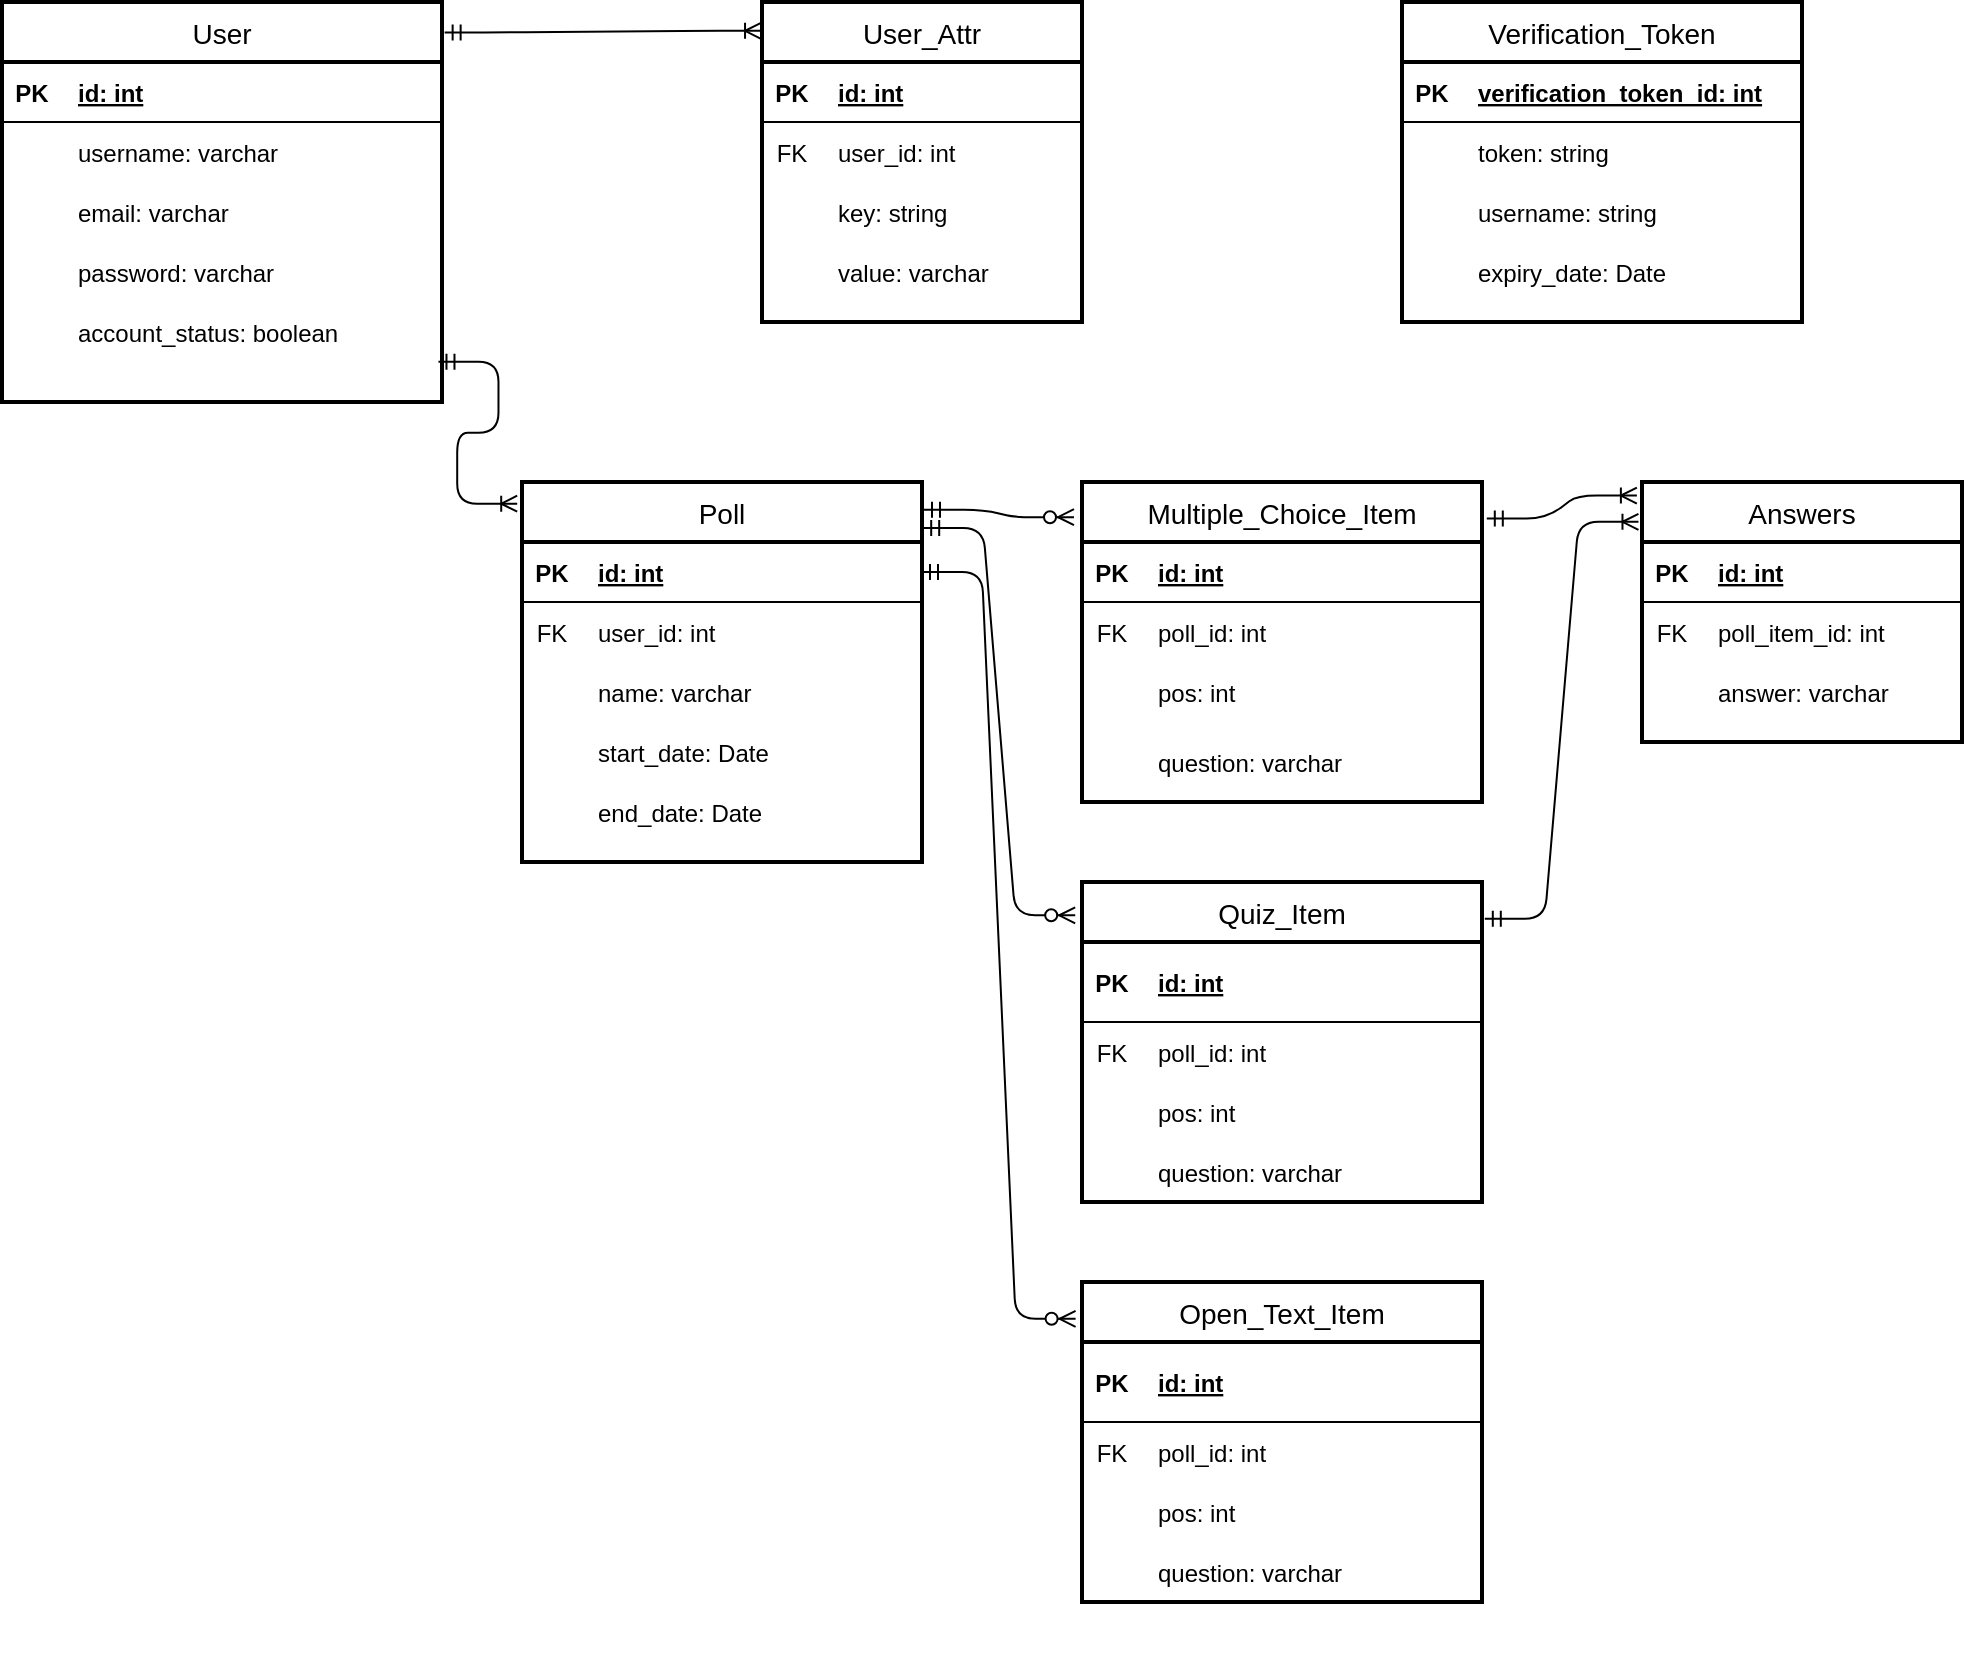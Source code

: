 <mxfile version="13.9.7" type="google"><diagram id="Y2u06sh6tK30Ib6qwfq3" name="Page-1"><mxGraphModel dx="2062" dy="1065" grid="1" gridSize="10" guides="1" tooltips="1" connect="1" arrows="1" fold="1" page="1" pageScale="1" pageWidth="827" pageHeight="1169" math="0" shadow="0"><root><mxCell id="0"/><mxCell id="1" parent="0"/><mxCell id="01xSbYK-40TW6NdzSRDy-83" value="" style="edgeStyle=entityRelationEdgeStyle;fontSize=12;html=1;endArrow=ERoneToMany;startArrow=ERmandOne;exitX=1.006;exitY=0.076;exitDx=0;exitDy=0;exitPerimeter=0;entryX=-0.003;entryY=0.09;entryDx=0;entryDy=0;entryPerimeter=0;" parent="1" source="01xSbYK-40TW6NdzSRDy-1" target="01xSbYK-40TW6NdzSRDy-45" edge="1"><mxGeometry width="100" height="100" relative="1" as="geometry"><mxPoint x="380" y="200" as="sourcePoint"/><mxPoint x="480" y="100" as="targetPoint"/></mxGeometry></mxCell><mxCell id="01xSbYK-40TW6NdzSRDy-1" value="User" style="swimlane;childLayout=stackLayout;horizontal=1;startSize=30;horizontalStack=0;rounded=1;fontSize=14;fontStyle=0;strokeWidth=2;resizeParent=0;resizeLast=1;shadow=0;dashed=0;align=center;arcSize=0;" parent="1" vertex="1"><mxGeometry x="100" y="80" width="220" height="200" as="geometry"/></mxCell><mxCell id="01xSbYK-40TW6NdzSRDy-3" value="" style="shape=table;startSize=0;container=1;collapsible=1;childLayout=tableLayout;fixedRows=1;rowLines=0;fontStyle=0;align=center;resizeLast=1;strokeColor=none;fillColor=none;" parent="01xSbYK-40TW6NdzSRDy-1" vertex="1"><mxGeometry y="30" width="220" height="170" as="geometry"/></mxCell><mxCell id="01xSbYK-40TW6NdzSRDy-4" value="" style="shape=partialRectangle;collapsible=0;dropTarget=0;pointerEvents=0;fillColor=none;top=0;left=0;bottom=1;right=0;points=[[0,0.5],[1,0.5]];portConstraint=eastwest;" parent="01xSbYK-40TW6NdzSRDy-3" vertex="1"><mxGeometry width="220" height="30" as="geometry"/></mxCell><mxCell id="01xSbYK-40TW6NdzSRDy-5" value="PK" style="shape=partialRectangle;connectable=0;fillColor=none;top=0;left=0;bottom=0;right=0;fontStyle=1;overflow=hidden;" parent="01xSbYK-40TW6NdzSRDy-4" vertex="1"><mxGeometry width="30" height="30" as="geometry"/></mxCell><mxCell id="01xSbYK-40TW6NdzSRDy-6" value="id: int" style="shape=partialRectangle;connectable=0;fillColor=none;top=0;left=0;bottom=0;right=0;align=left;spacingLeft=6;fontStyle=5;overflow=hidden;" parent="01xSbYK-40TW6NdzSRDy-4" vertex="1"><mxGeometry x="30" width="190" height="30" as="geometry"/></mxCell><mxCell id="01xSbYK-40TW6NdzSRDy-42" value="" style="shape=partialRectangle;collapsible=0;dropTarget=0;pointerEvents=0;fillColor=none;top=0;left=0;bottom=0;right=0;points=[[0,0.5],[1,0.5]];portConstraint=eastwest;" parent="01xSbYK-40TW6NdzSRDy-3" vertex="1"><mxGeometry y="30" width="220" height="30" as="geometry"/></mxCell><mxCell id="01xSbYK-40TW6NdzSRDy-43" value="" style="shape=partialRectangle;connectable=0;fillColor=none;top=0;left=0;bottom=0;right=0;editable=1;overflow=hidden;" parent="01xSbYK-40TW6NdzSRDy-42" vertex="1"><mxGeometry width="30" height="30" as="geometry"/></mxCell><mxCell id="01xSbYK-40TW6NdzSRDy-44" value="username: varchar" style="shape=partialRectangle;connectable=0;fillColor=none;top=0;left=0;bottom=0;right=0;align=left;spacingLeft=6;overflow=hidden;" parent="01xSbYK-40TW6NdzSRDy-42" vertex="1"><mxGeometry x="30" width="190" height="30" as="geometry"/></mxCell><mxCell id="01xSbYK-40TW6NdzSRDy-7" value="" style="shape=partialRectangle;collapsible=0;dropTarget=0;pointerEvents=0;fillColor=none;top=0;left=0;bottom=0;right=0;points=[[0,0.5],[1,0.5]];portConstraint=eastwest;" parent="01xSbYK-40TW6NdzSRDy-3" vertex="1"><mxGeometry y="60" width="220" height="30" as="geometry"/></mxCell><mxCell id="01xSbYK-40TW6NdzSRDy-8" value="" style="shape=partialRectangle;connectable=0;fillColor=none;top=0;left=0;bottom=0;right=0;editable=1;overflow=hidden;" parent="01xSbYK-40TW6NdzSRDy-7" vertex="1"><mxGeometry width="30" height="30" as="geometry"/></mxCell><mxCell id="01xSbYK-40TW6NdzSRDy-9" value="email: varchar" style="shape=partialRectangle;connectable=0;fillColor=none;top=0;left=0;bottom=0;right=0;align=left;spacingLeft=6;overflow=hidden;" parent="01xSbYK-40TW6NdzSRDy-7" vertex="1"><mxGeometry x="30" width="190" height="30" as="geometry"/></mxCell><mxCell id="01xSbYK-40TW6NdzSRDy-10" value="" style="shape=partialRectangle;collapsible=0;dropTarget=0;pointerEvents=0;fillColor=none;top=0;left=0;bottom=0;right=0;points=[[0,0.5],[1,0.5]];portConstraint=eastwest;" parent="01xSbYK-40TW6NdzSRDy-3" vertex="1"><mxGeometry y="90" width="220" height="30" as="geometry"/></mxCell><mxCell id="01xSbYK-40TW6NdzSRDy-11" value="" style="shape=partialRectangle;connectable=0;fillColor=none;top=0;left=0;bottom=0;right=0;editable=1;overflow=hidden;" parent="01xSbYK-40TW6NdzSRDy-10" vertex="1"><mxGeometry width="30" height="30" as="geometry"/></mxCell><mxCell id="01xSbYK-40TW6NdzSRDy-12" value="password: varchar" style="shape=partialRectangle;connectable=0;fillColor=none;top=0;left=0;bottom=0;right=0;align=left;spacingLeft=6;overflow=hidden;" parent="01xSbYK-40TW6NdzSRDy-10" vertex="1"><mxGeometry x="30" width="190" height="30" as="geometry"/></mxCell><mxCell id="01xSbYK-40TW6NdzSRDy-16" value="" style="shape=partialRectangle;collapsible=0;dropTarget=0;pointerEvents=0;fillColor=none;top=0;left=0;bottom=0;right=0;points=[[0,0.5],[1,0.5]];portConstraint=eastwest;" parent="01xSbYK-40TW6NdzSRDy-3" vertex="1"><mxGeometry y="120" width="220" height="30" as="geometry"/></mxCell><mxCell id="01xSbYK-40TW6NdzSRDy-17" value="" style="shape=partialRectangle;connectable=0;fillColor=none;top=0;left=0;bottom=0;right=0;editable=1;overflow=hidden;" parent="01xSbYK-40TW6NdzSRDy-16" vertex="1"><mxGeometry width="30" height="30" as="geometry"/></mxCell><mxCell id="01xSbYK-40TW6NdzSRDy-18" value="account_status: boolean" style="shape=partialRectangle;connectable=0;fillColor=none;top=0;left=0;bottom=0;right=0;align=left;spacingLeft=6;overflow=hidden;" parent="01xSbYK-40TW6NdzSRDy-16" vertex="1"><mxGeometry x="30" width="190" height="30" as="geometry"/></mxCell><mxCell id="01xSbYK-40TW6NdzSRDy-45" value="User_Attr" style="swimlane;childLayout=stackLayout;horizontal=1;startSize=30;horizontalStack=0;rounded=1;fontSize=14;fontStyle=0;strokeWidth=2;resizeParent=0;resizeLast=1;shadow=0;dashed=0;align=center;arcSize=0;" parent="1" vertex="1"><mxGeometry x="480" y="80" width="160" height="160" as="geometry"/></mxCell><mxCell id="01xSbYK-40TW6NdzSRDy-47" value="" style="shape=table;startSize=0;container=1;collapsible=1;childLayout=tableLayout;fixedRows=1;rowLines=0;fontStyle=0;align=center;resizeLast=1;strokeColor=none;fillColor=none;" parent="01xSbYK-40TW6NdzSRDy-45" vertex="1"><mxGeometry y="30" width="160" height="130" as="geometry"/></mxCell><mxCell id="01xSbYK-40TW6NdzSRDy-54" value="" style="shape=partialRectangle;collapsible=0;dropTarget=0;pointerEvents=0;fillColor=none;top=0;left=0;bottom=1;right=0;points=[[0,0.5],[1,0.5]];portConstraint=eastwest;" parent="01xSbYK-40TW6NdzSRDy-47" vertex="1"><mxGeometry width="160" height="30" as="geometry"/></mxCell><mxCell id="01xSbYK-40TW6NdzSRDy-55" value="PK" style="shape=partialRectangle;connectable=0;fillColor=none;top=0;left=0;bottom=0;right=0;fontStyle=1;overflow=hidden;" parent="01xSbYK-40TW6NdzSRDy-54" vertex="1"><mxGeometry width="30" height="30" as="geometry"/></mxCell><mxCell id="01xSbYK-40TW6NdzSRDy-56" value="id: int" style="shape=partialRectangle;connectable=0;fillColor=none;top=0;left=0;bottom=0;right=0;align=left;spacingLeft=6;fontStyle=5;overflow=hidden;" parent="01xSbYK-40TW6NdzSRDy-54" vertex="1"><mxGeometry x="30" width="130" height="30" as="geometry"/></mxCell><mxCell id="01xSbYK-40TW6NdzSRDy-51" value="" style="shape=partialRectangle;collapsible=0;dropTarget=0;pointerEvents=0;fillColor=none;top=0;left=0;bottom=0;right=0;points=[[0,0.5],[1,0.5]];portConstraint=eastwest;" parent="01xSbYK-40TW6NdzSRDy-47" vertex="1"><mxGeometry y="30" width="160" height="30" as="geometry"/></mxCell><mxCell id="01xSbYK-40TW6NdzSRDy-52" value="FK" style="shape=partialRectangle;connectable=0;fillColor=none;top=0;left=0;bottom=0;right=0;fontStyle=0;overflow=hidden;" parent="01xSbYK-40TW6NdzSRDy-51" vertex="1"><mxGeometry width="30" height="30" as="geometry"/></mxCell><mxCell id="01xSbYK-40TW6NdzSRDy-53" value="user_id: int" style="shape=partialRectangle;connectable=0;fillColor=none;top=0;left=0;bottom=0;right=0;align=left;spacingLeft=6;fontStyle=0;overflow=hidden;" parent="01xSbYK-40TW6NdzSRDy-51" vertex="1"><mxGeometry x="30" width="130" height="30" as="geometry"/></mxCell><mxCell id="01xSbYK-40TW6NdzSRDy-57" value="" style="shape=partialRectangle;collapsible=0;dropTarget=0;pointerEvents=0;fillColor=none;top=0;left=0;bottom=0;right=0;points=[[0,0.5],[1,0.5]];portConstraint=eastwest;" parent="01xSbYK-40TW6NdzSRDy-47" vertex="1"><mxGeometry y="60" width="160" height="30" as="geometry"/></mxCell><mxCell id="01xSbYK-40TW6NdzSRDy-58" value="" style="shape=partialRectangle;connectable=0;fillColor=none;top=0;left=0;bottom=0;right=0;editable=1;overflow=hidden;" parent="01xSbYK-40TW6NdzSRDy-57" vertex="1"><mxGeometry width="30" height="30" as="geometry"/></mxCell><mxCell id="01xSbYK-40TW6NdzSRDy-59" value="key: string" style="shape=partialRectangle;connectable=0;fillColor=none;top=0;left=0;bottom=0;right=0;align=left;spacingLeft=6;overflow=hidden;" parent="01xSbYK-40TW6NdzSRDy-57" vertex="1"><mxGeometry x="30" width="130" height="30" as="geometry"/></mxCell><mxCell id="01xSbYK-40TW6NdzSRDy-63" value="" style="shape=partialRectangle;collapsible=0;dropTarget=0;pointerEvents=0;fillColor=none;top=0;left=0;bottom=0;right=0;points=[[0,0.5],[1,0.5]];portConstraint=eastwest;" parent="01xSbYK-40TW6NdzSRDy-47" vertex="1"><mxGeometry y="90" width="160" height="30" as="geometry"/></mxCell><mxCell id="01xSbYK-40TW6NdzSRDy-64" value="" style="shape=partialRectangle;connectable=0;fillColor=none;top=0;left=0;bottom=0;right=0;editable=1;overflow=hidden;" parent="01xSbYK-40TW6NdzSRDy-63" vertex="1"><mxGeometry width="30" height="30" as="geometry"/></mxCell><mxCell id="01xSbYK-40TW6NdzSRDy-65" value="value: varchar" style="shape=partialRectangle;connectable=0;fillColor=none;top=0;left=0;bottom=0;right=0;align=left;spacingLeft=6;overflow=hidden;" parent="01xSbYK-40TW6NdzSRDy-63" vertex="1"><mxGeometry x="30" width="130" height="30" as="geometry"/></mxCell><mxCell id="01xSbYK-40TW6NdzSRDy-212" value="" style="edgeStyle=entityRelationEdgeStyle;fontSize=12;html=1;endArrow=ERoneToMany;startArrow=ERmandOne;exitX=0.992;exitY=0.997;exitDx=0;exitDy=0;exitPerimeter=0;entryX=-0.012;entryY=0.057;entryDx=0;entryDy=0;entryPerimeter=0;" parent="1" source="01xSbYK-40TW6NdzSRDy-16" target="01xSbYK-40TW6NdzSRDy-84" edge="1"><mxGeometry width="100" height="100" relative="1" as="geometry"><mxPoint x="331.32" y="105.2" as="sourcePoint"/><mxPoint x="489.52" y="104.4" as="targetPoint"/></mxGeometry></mxCell><mxCell id="01xSbYK-40TW6NdzSRDy-213" value="" style="edgeStyle=entityRelationEdgeStyle;fontSize=12;html=1;endArrow=ERzeroToMany;startArrow=ERmandOne;exitX=1.005;exitY=0.073;exitDx=0;exitDy=0;exitPerimeter=0;entryX=-0.02;entryY=0.11;entryDx=0;entryDy=0;entryPerimeter=0;" parent="1" source="01xSbYK-40TW6NdzSRDy-84" target="01xSbYK-40TW6NdzSRDy-188" edge="1"><mxGeometry width="100" height="100" relative="1" as="geometry"><mxPoint x="360" y="500" as="sourcePoint"/><mxPoint x="630" y="334" as="targetPoint"/></mxGeometry></mxCell><mxCell id="01xSbYK-40TW6NdzSRDy-214" value="" style="edgeStyle=entityRelationEdgeStyle;fontSize=12;html=1;endArrow=ERoneToMany;startArrow=ERmandOne;exitX=1.012;exitY=0.114;exitDx=0;exitDy=0;exitPerimeter=0;entryX=-0.016;entryY=0.052;entryDx=0;entryDy=0;entryPerimeter=0;" parent="1" source="01xSbYK-40TW6NdzSRDy-188" target="01xSbYK-40TW6NdzSRDy-119" edge="1"><mxGeometry width="100" height="100" relative="1" as="geometry"><mxPoint x="860" y="510" as="sourcePoint"/><mxPoint x="910" y="350" as="targetPoint"/></mxGeometry></mxCell><mxCell id="01xSbYK-40TW6NdzSRDy-84" value="Poll" style="swimlane;childLayout=stackLayout;horizontal=1;startSize=30;horizontalStack=0;rounded=1;fontSize=14;fontStyle=0;strokeWidth=2;resizeParent=0;resizeLast=1;shadow=0;dashed=0;align=center;arcSize=0;" parent="1" vertex="1"><mxGeometry x="360" y="320" width="200" height="190" as="geometry"/></mxCell><mxCell id="01xSbYK-40TW6NdzSRDy-86" value="" style="shape=table;startSize=0;container=1;collapsible=1;childLayout=tableLayout;fixedRows=1;rowLines=0;fontStyle=0;align=center;resizeLast=1;strokeColor=none;fillColor=none;" parent="01xSbYK-40TW6NdzSRDy-84" vertex="1"><mxGeometry y="30" width="200" height="160" as="geometry"/></mxCell><mxCell id="01xSbYK-40TW6NdzSRDy-93" value="" style="shape=partialRectangle;collapsible=0;dropTarget=0;pointerEvents=0;fillColor=none;top=0;left=0;bottom=1;right=0;points=[[0,0.5],[1,0.5]];portConstraint=eastwest;" parent="01xSbYK-40TW6NdzSRDy-86" vertex="1"><mxGeometry width="200" height="30" as="geometry"/></mxCell><mxCell id="01xSbYK-40TW6NdzSRDy-94" value="PK" style="shape=partialRectangle;connectable=0;fillColor=none;top=0;left=0;bottom=0;right=0;fontStyle=1;overflow=hidden;" parent="01xSbYK-40TW6NdzSRDy-93" vertex="1"><mxGeometry width="30" height="30" as="geometry"/></mxCell><mxCell id="01xSbYK-40TW6NdzSRDy-95" value="id: int" style="shape=partialRectangle;connectable=0;fillColor=none;top=0;left=0;bottom=0;right=0;align=left;spacingLeft=6;fontStyle=5;overflow=hidden;" parent="01xSbYK-40TW6NdzSRDy-93" vertex="1"><mxGeometry x="30" width="170" height="30" as="geometry"/></mxCell><mxCell id="01xSbYK-40TW6NdzSRDy-209" value="" style="shape=partialRectangle;collapsible=0;dropTarget=0;pointerEvents=0;fillColor=none;top=0;left=0;bottom=0;right=0;points=[[0,0.5],[1,0.5]];portConstraint=eastwest;" parent="01xSbYK-40TW6NdzSRDy-86" vertex="1"><mxGeometry y="30" width="200" height="30" as="geometry"/></mxCell><mxCell id="01xSbYK-40TW6NdzSRDy-210" value="FK" style="shape=partialRectangle;connectable=0;fillColor=none;top=0;left=0;bottom=0;right=0;fontStyle=0;overflow=hidden;" parent="01xSbYK-40TW6NdzSRDy-209" vertex="1"><mxGeometry width="30" height="30" as="geometry"/></mxCell><mxCell id="01xSbYK-40TW6NdzSRDy-211" value="user_id: int" style="shape=partialRectangle;connectable=0;fillColor=none;top=0;left=0;bottom=0;right=0;align=left;spacingLeft=6;fontStyle=0;overflow=hidden;" parent="01xSbYK-40TW6NdzSRDy-209" vertex="1"><mxGeometry x="30" width="170" height="30" as="geometry"/></mxCell><mxCell id="01xSbYK-40TW6NdzSRDy-87" value="" style="shape=partialRectangle;collapsible=0;dropTarget=0;pointerEvents=0;fillColor=none;top=0;left=0;bottom=0;right=0;points=[[0,0.5],[1,0.5]];portConstraint=eastwest;" parent="01xSbYK-40TW6NdzSRDy-86" vertex="1"><mxGeometry y="60" width="200" height="30" as="geometry"/></mxCell><mxCell id="01xSbYK-40TW6NdzSRDy-88" value="" style="shape=partialRectangle;connectable=0;fillColor=none;top=0;left=0;bottom=0;right=0;editable=1;overflow=hidden;" parent="01xSbYK-40TW6NdzSRDy-87" vertex="1"><mxGeometry width="30" height="30" as="geometry"/></mxCell><mxCell id="01xSbYK-40TW6NdzSRDy-89" value="name: varchar" style="shape=partialRectangle;connectable=0;fillColor=none;top=0;left=0;bottom=0;right=0;align=left;spacingLeft=6;overflow=hidden;" parent="01xSbYK-40TW6NdzSRDy-87" vertex="1"><mxGeometry x="30" width="170" height="30" as="geometry"/></mxCell><mxCell id="01xSbYK-40TW6NdzSRDy-96" value="" style="shape=partialRectangle;collapsible=0;dropTarget=0;pointerEvents=0;fillColor=none;top=0;left=0;bottom=0;right=0;points=[[0,0.5],[1,0.5]];portConstraint=eastwest;" parent="01xSbYK-40TW6NdzSRDy-86" vertex="1"><mxGeometry y="90" width="200" height="30" as="geometry"/></mxCell><mxCell id="01xSbYK-40TW6NdzSRDy-97" value="" style="shape=partialRectangle;connectable=0;fillColor=none;top=0;left=0;bottom=0;right=0;editable=1;overflow=hidden;" parent="01xSbYK-40TW6NdzSRDy-96" vertex="1"><mxGeometry width="30" height="30" as="geometry"/></mxCell><mxCell id="01xSbYK-40TW6NdzSRDy-98" value="start_date: Date" style="shape=partialRectangle;connectable=0;fillColor=none;top=0;left=0;bottom=0;right=0;align=left;spacingLeft=6;overflow=hidden;" parent="01xSbYK-40TW6NdzSRDy-96" vertex="1"><mxGeometry x="30" width="170" height="30" as="geometry"/></mxCell><mxCell id="01xSbYK-40TW6NdzSRDy-99" value="" style="shape=partialRectangle;collapsible=0;dropTarget=0;pointerEvents=0;fillColor=none;top=0;left=0;bottom=0;right=0;points=[[0,0.5],[1,0.5]];portConstraint=eastwest;" parent="01xSbYK-40TW6NdzSRDy-86" vertex="1"><mxGeometry y="120" width="200" height="30" as="geometry"/></mxCell><mxCell id="01xSbYK-40TW6NdzSRDy-100" value="" style="shape=partialRectangle;connectable=0;fillColor=none;top=0;left=0;bottom=0;right=0;editable=1;overflow=hidden;" parent="01xSbYK-40TW6NdzSRDy-99" vertex="1"><mxGeometry width="30" height="30" as="geometry"/></mxCell><mxCell id="01xSbYK-40TW6NdzSRDy-101" value="end_date: Date" style="shape=partialRectangle;connectable=0;fillColor=none;top=0;left=0;bottom=0;right=0;align=left;spacingLeft=6;overflow=hidden;" parent="01xSbYK-40TW6NdzSRDy-99" vertex="1"><mxGeometry x="30" width="170" height="30" as="geometry"/></mxCell><mxCell id="01xSbYK-40TW6NdzSRDy-232" value="" style="edgeStyle=entityRelationEdgeStyle;fontSize=12;html=1;endArrow=ERzeroToMany;startArrow=ERmandOne;exitX=1.003;exitY=0.121;exitDx=0;exitDy=0;exitPerimeter=0;entryX=-0.017;entryY=0.104;entryDx=0;entryDy=0;entryPerimeter=0;" parent="1" source="01xSbYK-40TW6NdzSRDy-84" target="01xSbYK-40TW6NdzSRDy-233" edge="1"><mxGeometry width="100" height="100" relative="1" as="geometry"><mxPoint x="571" y="343.87" as="sourcePoint"/><mxPoint x="630" y="493" as="targetPoint"/></mxGeometry></mxCell><mxCell id="01xSbYK-40TW6NdzSRDy-188" value="Multiple_Choice_Item" style="swimlane;childLayout=stackLayout;horizontal=1;startSize=30;horizontalStack=0;rounded=1;fontSize=14;fontStyle=0;strokeWidth=2;resizeParent=0;resizeLast=1;shadow=0;dashed=0;align=center;arcSize=0;" parent="1" vertex="1"><mxGeometry x="640" y="320" width="200" height="160" as="geometry"/></mxCell><mxCell id="01xSbYK-40TW6NdzSRDy-189" value="" style="shape=table;startSize=0;container=1;collapsible=1;childLayout=tableLayout;fixedRows=1;rowLines=0;fontStyle=0;align=center;resizeLast=1;strokeColor=none;fillColor=none;" parent="01xSbYK-40TW6NdzSRDy-188" vertex="1"><mxGeometry y="30" width="200" height="130" as="geometry"/></mxCell><mxCell id="01xSbYK-40TW6NdzSRDy-190" value="" style="shape=partialRectangle;collapsible=0;dropTarget=0;pointerEvents=0;fillColor=none;top=0;left=0;bottom=1;right=0;points=[[0,0.5],[1,0.5]];portConstraint=eastwest;" parent="01xSbYK-40TW6NdzSRDy-189" vertex="1"><mxGeometry width="200" height="30" as="geometry"/></mxCell><mxCell id="01xSbYK-40TW6NdzSRDy-191" value="PK" style="shape=partialRectangle;connectable=0;fillColor=none;top=0;left=0;bottom=0;right=0;fontStyle=1;overflow=hidden;" parent="01xSbYK-40TW6NdzSRDy-190" vertex="1"><mxGeometry width="30" height="30" as="geometry"/></mxCell><mxCell id="01xSbYK-40TW6NdzSRDy-192" value="id: int" style="shape=partialRectangle;connectable=0;fillColor=none;top=0;left=0;bottom=0;right=0;align=left;spacingLeft=6;fontStyle=5;overflow=hidden;" parent="01xSbYK-40TW6NdzSRDy-190" vertex="1"><mxGeometry x="30" width="170" height="30" as="geometry"/></mxCell><mxCell id="01xSbYK-40TW6NdzSRDy-193" value="" style="shape=partialRectangle;collapsible=0;dropTarget=0;pointerEvents=0;fillColor=none;top=0;left=0;bottom=0;right=0;points=[[0,0.5],[1,0.5]];portConstraint=eastwest;" parent="01xSbYK-40TW6NdzSRDy-189" vertex="1"><mxGeometry y="30" width="200" height="30" as="geometry"/></mxCell><mxCell id="01xSbYK-40TW6NdzSRDy-194" value="FK" style="shape=partialRectangle;connectable=0;fillColor=none;top=0;left=0;bottom=0;right=0;fontStyle=0;overflow=hidden;" parent="01xSbYK-40TW6NdzSRDy-193" vertex="1"><mxGeometry width="30" height="30" as="geometry"/></mxCell><mxCell id="01xSbYK-40TW6NdzSRDy-195" value="poll_id: int" style="shape=partialRectangle;connectable=0;fillColor=none;top=0;left=0;bottom=0;right=0;align=left;spacingLeft=6;fontStyle=0;overflow=hidden;" parent="01xSbYK-40TW6NdzSRDy-193" vertex="1"><mxGeometry x="30" width="170" height="30" as="geometry"/></mxCell><mxCell id="01xSbYK-40TW6NdzSRDy-249" value="" style="shape=partialRectangle;collapsible=0;dropTarget=0;pointerEvents=0;fillColor=none;top=0;left=0;bottom=0;right=0;points=[[0,0.5],[1,0.5]];portConstraint=eastwest;" parent="01xSbYK-40TW6NdzSRDy-189" vertex="1"><mxGeometry y="60" width="200" height="30" as="geometry"/></mxCell><mxCell id="01xSbYK-40TW6NdzSRDy-250" value="" style="shape=partialRectangle;connectable=0;fillColor=none;top=0;left=0;bottom=0;right=0;editable=1;overflow=hidden;" parent="01xSbYK-40TW6NdzSRDy-249" vertex="1"><mxGeometry width="30" height="30" as="geometry"/></mxCell><mxCell id="01xSbYK-40TW6NdzSRDy-251" value="pos: int" style="shape=partialRectangle;connectable=0;fillColor=none;top=0;left=0;bottom=0;right=0;align=left;spacingLeft=6;overflow=hidden;" parent="01xSbYK-40TW6NdzSRDy-249" vertex="1"><mxGeometry x="30" width="170" height="30" as="geometry"/></mxCell><mxCell id="01xSbYK-40TW6NdzSRDy-196" value="" style="shape=partialRectangle;collapsible=0;dropTarget=0;pointerEvents=0;fillColor=none;top=0;left=0;bottom=0;right=0;points=[[0,0.5],[1,0.5]];portConstraint=eastwest;" parent="01xSbYK-40TW6NdzSRDy-189" vertex="1"><mxGeometry y="90" width="200" height="40" as="geometry"/></mxCell><mxCell id="01xSbYK-40TW6NdzSRDy-197" value="" style="shape=partialRectangle;connectable=0;fillColor=none;top=0;left=0;bottom=0;right=0;editable=1;overflow=hidden;" parent="01xSbYK-40TW6NdzSRDy-196" vertex="1"><mxGeometry width="30" height="40" as="geometry"/></mxCell><mxCell id="01xSbYK-40TW6NdzSRDy-198" value="question: varchar" style="shape=partialRectangle;connectable=0;fillColor=none;top=0;left=0;bottom=0;right=0;align=left;spacingLeft=6;overflow=hidden;" parent="01xSbYK-40TW6NdzSRDy-196" vertex="1"><mxGeometry x="30" width="170" height="40" as="geometry"/></mxCell><mxCell id="01xSbYK-40TW6NdzSRDy-119" value="Answers" style="swimlane;childLayout=stackLayout;horizontal=1;startSize=30;horizontalStack=0;rounded=1;fontSize=14;fontStyle=0;strokeWidth=2;resizeParent=0;resizeLast=1;shadow=0;dashed=0;align=center;arcSize=0;" parent="1" vertex="1"><mxGeometry x="920" y="320" width="160" height="130" as="geometry"/></mxCell><mxCell id="01xSbYK-40TW6NdzSRDy-120" value="" style="shape=table;startSize=0;container=1;collapsible=1;childLayout=tableLayout;fixedRows=1;rowLines=0;fontStyle=0;align=center;resizeLast=1;strokeColor=none;fillColor=none;" parent="01xSbYK-40TW6NdzSRDy-119" vertex="1"><mxGeometry y="30" width="160" height="100" as="geometry"/></mxCell><mxCell id="01xSbYK-40TW6NdzSRDy-121" value="" style="shape=partialRectangle;collapsible=0;dropTarget=0;pointerEvents=0;fillColor=none;top=0;left=0;bottom=1;right=0;points=[[0,0.5],[1,0.5]];portConstraint=eastwest;" parent="01xSbYK-40TW6NdzSRDy-120" vertex="1"><mxGeometry width="160" height="30" as="geometry"/></mxCell><mxCell id="01xSbYK-40TW6NdzSRDy-122" value="PK" style="shape=partialRectangle;connectable=0;fillColor=none;top=0;left=0;bottom=0;right=0;fontStyle=1;overflow=hidden;" parent="01xSbYK-40TW6NdzSRDy-121" vertex="1"><mxGeometry width="30" height="30" as="geometry"/></mxCell><mxCell id="01xSbYK-40TW6NdzSRDy-123" value="id: int" style="shape=partialRectangle;connectable=0;fillColor=none;top=0;left=0;bottom=0;right=0;align=left;spacingLeft=6;fontStyle=5;overflow=hidden;" parent="01xSbYK-40TW6NdzSRDy-121" vertex="1"><mxGeometry x="30" width="130" height="30" as="geometry"/></mxCell><mxCell id="01xSbYK-40TW6NdzSRDy-124" value="" style="shape=partialRectangle;collapsible=0;dropTarget=0;pointerEvents=0;fillColor=none;top=0;left=0;bottom=0;right=0;points=[[0,0.5],[1,0.5]];portConstraint=eastwest;" parent="01xSbYK-40TW6NdzSRDy-120" vertex="1"><mxGeometry y="30" width="160" height="30" as="geometry"/></mxCell><mxCell id="01xSbYK-40TW6NdzSRDy-125" value="FK" style="shape=partialRectangle;connectable=0;fillColor=none;top=0;left=0;bottom=0;right=0;fontStyle=0;overflow=hidden;" parent="01xSbYK-40TW6NdzSRDy-124" vertex="1"><mxGeometry width="30" height="30" as="geometry"/></mxCell><mxCell id="01xSbYK-40TW6NdzSRDy-126" value="poll_item_id: int" style="shape=partialRectangle;connectable=0;fillColor=none;top=0;left=0;bottom=0;right=0;align=left;spacingLeft=6;fontStyle=0;overflow=hidden;" parent="01xSbYK-40TW6NdzSRDy-124" vertex="1"><mxGeometry x="30" width="130" height="30" as="geometry"/></mxCell><mxCell id="01xSbYK-40TW6NdzSRDy-127" value="" style="shape=partialRectangle;collapsible=0;dropTarget=0;pointerEvents=0;fillColor=none;top=0;left=0;bottom=0;right=0;points=[[0,0.5],[1,0.5]];portConstraint=eastwest;" parent="01xSbYK-40TW6NdzSRDy-120" vertex="1"><mxGeometry y="60" width="160" height="30" as="geometry"/></mxCell><mxCell id="01xSbYK-40TW6NdzSRDy-128" value="" style="shape=partialRectangle;connectable=0;fillColor=none;top=0;left=0;bottom=0;right=0;editable=1;overflow=hidden;" parent="01xSbYK-40TW6NdzSRDy-127" vertex="1"><mxGeometry width="30" height="30" as="geometry"/></mxCell><mxCell id="01xSbYK-40TW6NdzSRDy-129" value="answer: varchar" style="shape=partialRectangle;connectable=0;fillColor=none;top=0;left=0;bottom=0;right=0;align=left;spacingLeft=6;overflow=hidden;" parent="01xSbYK-40TW6NdzSRDy-127" vertex="1"><mxGeometry x="30" width="130" height="30" as="geometry"/></mxCell><mxCell id="01xSbYK-40TW6NdzSRDy-247" value="" style="edgeStyle=entityRelationEdgeStyle;fontSize=12;html=1;endArrow=ERoneToMany;startArrow=ERmandOne;exitX=1.007;exitY=0.115;exitDx=0;exitDy=0;exitPerimeter=0;entryX=-0.011;entryY=0.153;entryDx=0;entryDy=0;entryPerimeter=0;" parent="1" source="01xSbYK-40TW6NdzSRDy-233" target="01xSbYK-40TW6NdzSRDy-119" edge="1"><mxGeometry width="100" height="100" relative="1" as="geometry"><mxPoint x="852.4" y="500.0" as="sourcePoint"/><mxPoint x="928.56" y="500.65" as="targetPoint"/></mxGeometry></mxCell><mxCell id="01xSbYK-40TW6NdzSRDy-248" value="" style="edgeStyle=entityRelationEdgeStyle;fontSize=12;html=1;endArrow=ERzeroToMany;startArrow=ERmandOne;exitX=1;exitY=0.5;exitDx=0;exitDy=0;entryX=-0.016;entryY=0.115;entryDx=0;entryDy=0;entryPerimeter=0;" parent="1" source="01xSbYK-40TW6NdzSRDy-93" target="01xSbYK-40TW6NdzSRDy-215" edge="1"><mxGeometry width="100" height="100" relative="1" as="geometry"><mxPoint x="570.6" y="352.99" as="sourcePoint"/><mxPoint x="648.8" y="503.39" as="targetPoint"/></mxGeometry></mxCell><mxCell id="01xSbYK-40TW6NdzSRDy-215" value="Open_Text_Item" style="swimlane;childLayout=stackLayout;horizontal=1;startSize=30;horizontalStack=0;rounded=1;fontSize=14;fontStyle=0;strokeWidth=2;resizeParent=0;resizeLast=1;shadow=0;dashed=0;align=center;arcSize=0;" parent="1" vertex="1"><mxGeometry x="640" y="720" width="200" height="160" as="geometry"/></mxCell><mxCell id="01xSbYK-40TW6NdzSRDy-216" value="" style="shape=table;startSize=0;container=1;collapsible=1;childLayout=tableLayout;fixedRows=1;rowLines=0;fontStyle=0;align=center;resizeLast=1;strokeColor=none;fillColor=none;" parent="01xSbYK-40TW6NdzSRDy-215" vertex="1"><mxGeometry y="30" width="200" height="160" as="geometry"/></mxCell><mxCell id="01xSbYK-40TW6NdzSRDy-217" value="" style="shape=partialRectangle;collapsible=0;dropTarget=0;pointerEvents=0;fillColor=none;top=0;left=0;bottom=1;right=0;points=[[0,0.5],[1,0.5]];portConstraint=eastwest;" parent="01xSbYK-40TW6NdzSRDy-216" vertex="1"><mxGeometry width="200" height="40" as="geometry"/></mxCell><mxCell id="01xSbYK-40TW6NdzSRDy-218" value="PK" style="shape=partialRectangle;connectable=0;fillColor=none;top=0;left=0;bottom=0;right=0;fontStyle=1;overflow=hidden;" parent="01xSbYK-40TW6NdzSRDy-217" vertex="1"><mxGeometry width="30" height="40" as="geometry"/></mxCell><mxCell id="01xSbYK-40TW6NdzSRDy-219" value="id: int" style="shape=partialRectangle;connectable=0;fillColor=none;top=0;left=0;bottom=0;right=0;align=left;spacingLeft=6;fontStyle=5;overflow=hidden;" parent="01xSbYK-40TW6NdzSRDy-217" vertex="1"><mxGeometry x="30" width="170" height="40" as="geometry"/></mxCell><mxCell id="01xSbYK-40TW6NdzSRDy-220" value="" style="shape=partialRectangle;collapsible=0;dropTarget=0;pointerEvents=0;fillColor=none;top=0;left=0;bottom=0;right=0;points=[[0,0.5],[1,0.5]];portConstraint=eastwest;" parent="01xSbYK-40TW6NdzSRDy-216" vertex="1"><mxGeometry y="40" width="200" height="30" as="geometry"/></mxCell><mxCell id="01xSbYK-40TW6NdzSRDy-221" value="FK" style="shape=partialRectangle;connectable=0;fillColor=none;top=0;left=0;bottom=0;right=0;fontStyle=0;overflow=hidden;" parent="01xSbYK-40TW6NdzSRDy-220" vertex="1"><mxGeometry width="30" height="30" as="geometry"/></mxCell><mxCell id="01xSbYK-40TW6NdzSRDy-222" value="poll_id: int" style="shape=partialRectangle;connectable=0;fillColor=none;top=0;left=0;bottom=0;right=0;align=left;spacingLeft=6;fontStyle=0;overflow=hidden;" parent="01xSbYK-40TW6NdzSRDy-220" vertex="1"><mxGeometry x="30" width="170" height="30" as="geometry"/></mxCell><mxCell id="01xSbYK-40TW6NdzSRDy-255" value="" style="shape=partialRectangle;collapsible=0;dropTarget=0;pointerEvents=0;fillColor=none;top=0;left=0;bottom=0;right=0;points=[[0,0.5],[1,0.5]];portConstraint=eastwest;" parent="01xSbYK-40TW6NdzSRDy-216" vertex="1"><mxGeometry y="70" width="200" height="30" as="geometry"/></mxCell><mxCell id="01xSbYK-40TW6NdzSRDy-256" value="" style="shape=partialRectangle;connectable=0;fillColor=none;top=0;left=0;bottom=0;right=0;editable=1;overflow=hidden;" parent="01xSbYK-40TW6NdzSRDy-255" vertex="1"><mxGeometry width="30" height="30" as="geometry"/></mxCell><mxCell id="01xSbYK-40TW6NdzSRDy-257" value="pos: int" style="shape=partialRectangle;connectable=0;fillColor=none;top=0;left=0;bottom=0;right=0;align=left;spacingLeft=6;overflow=hidden;" parent="01xSbYK-40TW6NdzSRDy-255" vertex="1"><mxGeometry x="30" width="170" height="30" as="geometry"/></mxCell><mxCell id="01xSbYK-40TW6NdzSRDy-223" value="" style="shape=partialRectangle;collapsible=0;dropTarget=0;pointerEvents=0;fillColor=none;top=0;left=0;bottom=0;right=0;points=[[0,0.5],[1,0.5]];portConstraint=eastwest;" parent="01xSbYK-40TW6NdzSRDy-216" vertex="1"><mxGeometry y="100" width="200" height="30" as="geometry"/></mxCell><mxCell id="01xSbYK-40TW6NdzSRDy-224" value="" style="shape=partialRectangle;connectable=0;fillColor=none;top=0;left=0;bottom=0;right=0;editable=1;overflow=hidden;" parent="01xSbYK-40TW6NdzSRDy-223" vertex="1"><mxGeometry width="30" height="30" as="geometry"/></mxCell><mxCell id="01xSbYK-40TW6NdzSRDy-225" value="question: varchar" style="shape=partialRectangle;connectable=0;fillColor=none;top=0;left=0;bottom=0;right=0;align=left;spacingLeft=6;overflow=hidden;" parent="01xSbYK-40TW6NdzSRDy-223" vertex="1"><mxGeometry x="30" width="170" height="30" as="geometry"/></mxCell><mxCell id="01xSbYK-40TW6NdzSRDy-226" value="" style="shape=partialRectangle;collapsible=0;dropTarget=0;pointerEvents=0;fillColor=none;top=0;left=0;bottom=0;right=0;points=[[0,0.5],[1,0.5]];portConstraint=eastwest;" parent="01xSbYK-40TW6NdzSRDy-216" vertex="1"><mxGeometry y="130" width="200" height="30" as="geometry"/></mxCell><mxCell id="01xSbYK-40TW6NdzSRDy-227" value="" style="shape=partialRectangle;connectable=0;fillColor=none;top=0;left=0;bottom=0;right=0;editable=1;overflow=hidden;" parent="01xSbYK-40TW6NdzSRDy-226" vertex="1"><mxGeometry width="30" height="30" as="geometry"/></mxCell><mxCell id="01xSbYK-40TW6NdzSRDy-228" value="" style="shape=partialRectangle;connectable=0;fillColor=none;top=0;left=0;bottom=0;right=0;align=left;spacingLeft=6;overflow=hidden;" parent="01xSbYK-40TW6NdzSRDy-226" vertex="1"><mxGeometry x="30" width="170" height="30" as="geometry"/></mxCell><mxCell id="01xSbYK-40TW6NdzSRDy-233" value="Quiz_Item" style="swimlane;childLayout=stackLayout;horizontal=1;startSize=30;horizontalStack=0;rounded=1;fontSize=14;fontStyle=0;strokeWidth=2;resizeParent=0;resizeLast=1;shadow=0;dashed=0;align=center;arcSize=0;" parent="1" vertex="1"><mxGeometry x="640" y="520" width="200" height="160" as="geometry"/></mxCell><mxCell id="01xSbYK-40TW6NdzSRDy-234" value="" style="shape=table;startSize=0;container=1;collapsible=1;childLayout=tableLayout;fixedRows=1;rowLines=0;fontStyle=0;align=center;resizeLast=1;strokeColor=none;fillColor=none;" parent="01xSbYK-40TW6NdzSRDy-233" vertex="1"><mxGeometry y="30" width="200" height="130" as="geometry"/></mxCell><mxCell id="01xSbYK-40TW6NdzSRDy-235" value="" style="shape=partialRectangle;collapsible=0;dropTarget=0;pointerEvents=0;fillColor=none;top=0;left=0;bottom=1;right=0;points=[[0,0.5],[1,0.5]];portConstraint=eastwest;" parent="01xSbYK-40TW6NdzSRDy-234" vertex="1"><mxGeometry width="200" height="40" as="geometry"/></mxCell><mxCell id="01xSbYK-40TW6NdzSRDy-236" value="PK" style="shape=partialRectangle;connectable=0;fillColor=none;top=0;left=0;bottom=0;right=0;fontStyle=1;overflow=hidden;" parent="01xSbYK-40TW6NdzSRDy-235" vertex="1"><mxGeometry width="30" height="40" as="geometry"/></mxCell><mxCell id="01xSbYK-40TW6NdzSRDy-237" value="id: int" style="shape=partialRectangle;connectable=0;fillColor=none;top=0;left=0;bottom=0;right=0;align=left;spacingLeft=6;fontStyle=5;overflow=hidden;" parent="01xSbYK-40TW6NdzSRDy-235" vertex="1"><mxGeometry x="30" width="170" height="40" as="geometry"/></mxCell><mxCell id="01xSbYK-40TW6NdzSRDy-238" value="" style="shape=partialRectangle;collapsible=0;dropTarget=0;pointerEvents=0;fillColor=none;top=0;left=0;bottom=0;right=0;points=[[0,0.5],[1,0.5]];portConstraint=eastwest;" parent="01xSbYK-40TW6NdzSRDy-234" vertex="1"><mxGeometry y="40" width="200" height="30" as="geometry"/></mxCell><mxCell id="01xSbYK-40TW6NdzSRDy-239" value="FK" style="shape=partialRectangle;connectable=0;fillColor=none;top=0;left=0;bottom=0;right=0;fontStyle=0;overflow=hidden;" parent="01xSbYK-40TW6NdzSRDy-238" vertex="1"><mxGeometry width="30" height="30" as="geometry"/></mxCell><mxCell id="01xSbYK-40TW6NdzSRDy-240" value="poll_id: int" style="shape=partialRectangle;connectable=0;fillColor=none;top=0;left=0;bottom=0;right=0;align=left;spacingLeft=6;fontStyle=0;overflow=hidden;" parent="01xSbYK-40TW6NdzSRDy-238" vertex="1"><mxGeometry x="30" width="170" height="30" as="geometry"/></mxCell><mxCell id="01xSbYK-40TW6NdzSRDy-252" value="" style="shape=partialRectangle;collapsible=0;dropTarget=0;pointerEvents=0;fillColor=none;top=0;left=0;bottom=0;right=0;points=[[0,0.5],[1,0.5]];portConstraint=eastwest;" parent="01xSbYK-40TW6NdzSRDy-234" vertex="1"><mxGeometry y="70" width="200" height="30" as="geometry"/></mxCell><mxCell id="01xSbYK-40TW6NdzSRDy-253" value="" style="shape=partialRectangle;connectable=0;fillColor=none;top=0;left=0;bottom=0;right=0;editable=1;overflow=hidden;" parent="01xSbYK-40TW6NdzSRDy-252" vertex="1"><mxGeometry width="30" height="30" as="geometry"/></mxCell><mxCell id="01xSbYK-40TW6NdzSRDy-254" value="pos: int" style="shape=partialRectangle;connectable=0;fillColor=none;top=0;left=0;bottom=0;right=0;align=left;spacingLeft=6;overflow=hidden;" parent="01xSbYK-40TW6NdzSRDy-252" vertex="1"><mxGeometry x="30" width="170" height="30" as="geometry"/></mxCell><mxCell id="01xSbYK-40TW6NdzSRDy-241" value="" style="shape=partialRectangle;collapsible=0;dropTarget=0;pointerEvents=0;fillColor=none;top=0;left=0;bottom=0;right=0;points=[[0,0.5],[1,0.5]];portConstraint=eastwest;" parent="01xSbYK-40TW6NdzSRDy-234" vertex="1"><mxGeometry y="100" width="200" height="30" as="geometry"/></mxCell><mxCell id="01xSbYK-40TW6NdzSRDy-242" value="" style="shape=partialRectangle;connectable=0;fillColor=none;top=0;left=0;bottom=0;right=0;editable=1;overflow=hidden;" parent="01xSbYK-40TW6NdzSRDy-241" vertex="1"><mxGeometry width="30" height="30" as="geometry"/></mxCell><mxCell id="01xSbYK-40TW6NdzSRDy-243" value="question: varchar" style="shape=partialRectangle;connectable=0;fillColor=none;top=0;left=0;bottom=0;right=0;align=left;spacingLeft=6;overflow=hidden;" parent="01xSbYK-40TW6NdzSRDy-241" vertex="1"><mxGeometry x="30" width="170" height="30" as="geometry"/></mxCell><mxCell id="9KwVWNkVbUfRJ2qJSRV--1" value="Verification_Token" style="swimlane;childLayout=stackLayout;horizontal=1;startSize=30;horizontalStack=0;rounded=1;fontSize=14;fontStyle=0;strokeWidth=2;resizeParent=0;resizeLast=1;shadow=0;dashed=0;align=center;arcSize=0;" vertex="1" parent="1"><mxGeometry x="800" y="80" width="200" height="160" as="geometry"/></mxCell><mxCell id="9KwVWNkVbUfRJ2qJSRV--2" value="" style="shape=table;startSize=0;container=1;collapsible=1;childLayout=tableLayout;fixedRows=1;rowLines=0;fontStyle=0;align=center;resizeLast=1;strokeColor=none;fillColor=none;" vertex="1" parent="9KwVWNkVbUfRJ2qJSRV--1"><mxGeometry y="30" width="200" height="130" as="geometry"/></mxCell><mxCell id="9KwVWNkVbUfRJ2qJSRV--3" value="" style="shape=partialRectangle;collapsible=0;dropTarget=0;pointerEvents=0;fillColor=none;top=0;left=0;bottom=1;right=0;points=[[0,0.5],[1,0.5]];portConstraint=eastwest;" vertex="1" parent="9KwVWNkVbUfRJ2qJSRV--2"><mxGeometry width="200" height="30" as="geometry"/></mxCell><mxCell id="9KwVWNkVbUfRJ2qJSRV--4" value="PK" style="shape=partialRectangle;connectable=0;fillColor=none;top=0;left=0;bottom=0;right=0;fontStyle=1;overflow=hidden;" vertex="1" parent="9KwVWNkVbUfRJ2qJSRV--3"><mxGeometry width="30" height="30" as="geometry"/></mxCell><mxCell id="9KwVWNkVbUfRJ2qJSRV--5" value="verification_token_id: int" style="shape=partialRectangle;connectable=0;fillColor=none;top=0;left=0;bottom=0;right=0;align=left;spacingLeft=6;fontStyle=5;overflow=hidden;" vertex="1" parent="9KwVWNkVbUfRJ2qJSRV--3"><mxGeometry x="30" width="170" height="30" as="geometry"/></mxCell><mxCell id="9KwVWNkVbUfRJ2qJSRV--6" value="" style="shape=partialRectangle;collapsible=0;dropTarget=0;pointerEvents=0;fillColor=none;top=0;left=0;bottom=0;right=0;points=[[0,0.5],[1,0.5]];portConstraint=eastwest;" vertex="1" parent="9KwVWNkVbUfRJ2qJSRV--2"><mxGeometry y="30" width="200" height="30" as="geometry"/></mxCell><mxCell id="9KwVWNkVbUfRJ2qJSRV--7" value="" style="shape=partialRectangle;connectable=0;fillColor=none;top=0;left=0;bottom=0;right=0;fontStyle=0;overflow=hidden;" vertex="1" parent="9KwVWNkVbUfRJ2qJSRV--6"><mxGeometry width="30" height="30" as="geometry"/></mxCell><mxCell id="9KwVWNkVbUfRJ2qJSRV--8" value="token: string" style="shape=partialRectangle;connectable=0;fillColor=none;top=0;left=0;bottom=0;right=0;align=left;spacingLeft=6;fontStyle=0;overflow=hidden;" vertex="1" parent="9KwVWNkVbUfRJ2qJSRV--6"><mxGeometry x="30" width="170" height="30" as="geometry"/></mxCell><mxCell id="9KwVWNkVbUfRJ2qJSRV--9" value="" style="shape=partialRectangle;collapsible=0;dropTarget=0;pointerEvents=0;fillColor=none;top=0;left=0;bottom=0;right=0;points=[[0,0.5],[1,0.5]];portConstraint=eastwest;" vertex="1" parent="9KwVWNkVbUfRJ2qJSRV--2"><mxGeometry y="60" width="200" height="30" as="geometry"/></mxCell><mxCell id="9KwVWNkVbUfRJ2qJSRV--10" value="" style="shape=partialRectangle;connectable=0;fillColor=none;top=0;left=0;bottom=0;right=0;editable=1;overflow=hidden;" vertex="1" parent="9KwVWNkVbUfRJ2qJSRV--9"><mxGeometry width="30" height="30" as="geometry"/></mxCell><mxCell id="9KwVWNkVbUfRJ2qJSRV--11" value="username: string" style="shape=partialRectangle;connectable=0;fillColor=none;top=0;left=0;bottom=0;right=0;align=left;spacingLeft=6;overflow=hidden;" vertex="1" parent="9KwVWNkVbUfRJ2qJSRV--9"><mxGeometry x="30" width="170" height="30" as="geometry"/></mxCell><mxCell id="9KwVWNkVbUfRJ2qJSRV--12" value="" style="shape=partialRectangle;collapsible=0;dropTarget=0;pointerEvents=0;fillColor=none;top=0;left=0;bottom=0;right=0;points=[[0,0.5],[1,0.5]];portConstraint=eastwest;" vertex="1" parent="9KwVWNkVbUfRJ2qJSRV--2"><mxGeometry y="90" width="200" height="30" as="geometry"/></mxCell><mxCell id="9KwVWNkVbUfRJ2qJSRV--13" value="" style="shape=partialRectangle;connectable=0;fillColor=none;top=0;left=0;bottom=0;right=0;editable=1;overflow=hidden;" vertex="1" parent="9KwVWNkVbUfRJ2qJSRV--12"><mxGeometry width="30" height="30" as="geometry"/></mxCell><mxCell id="9KwVWNkVbUfRJ2qJSRV--14" value="expiry_date: Date" style="shape=partialRectangle;connectable=0;fillColor=none;top=0;left=0;bottom=0;right=0;align=left;spacingLeft=6;overflow=hidden;" vertex="1" parent="9KwVWNkVbUfRJ2qJSRV--12"><mxGeometry x="30" width="170" height="30" as="geometry"/></mxCell></root></mxGraphModel></diagram></mxfile>